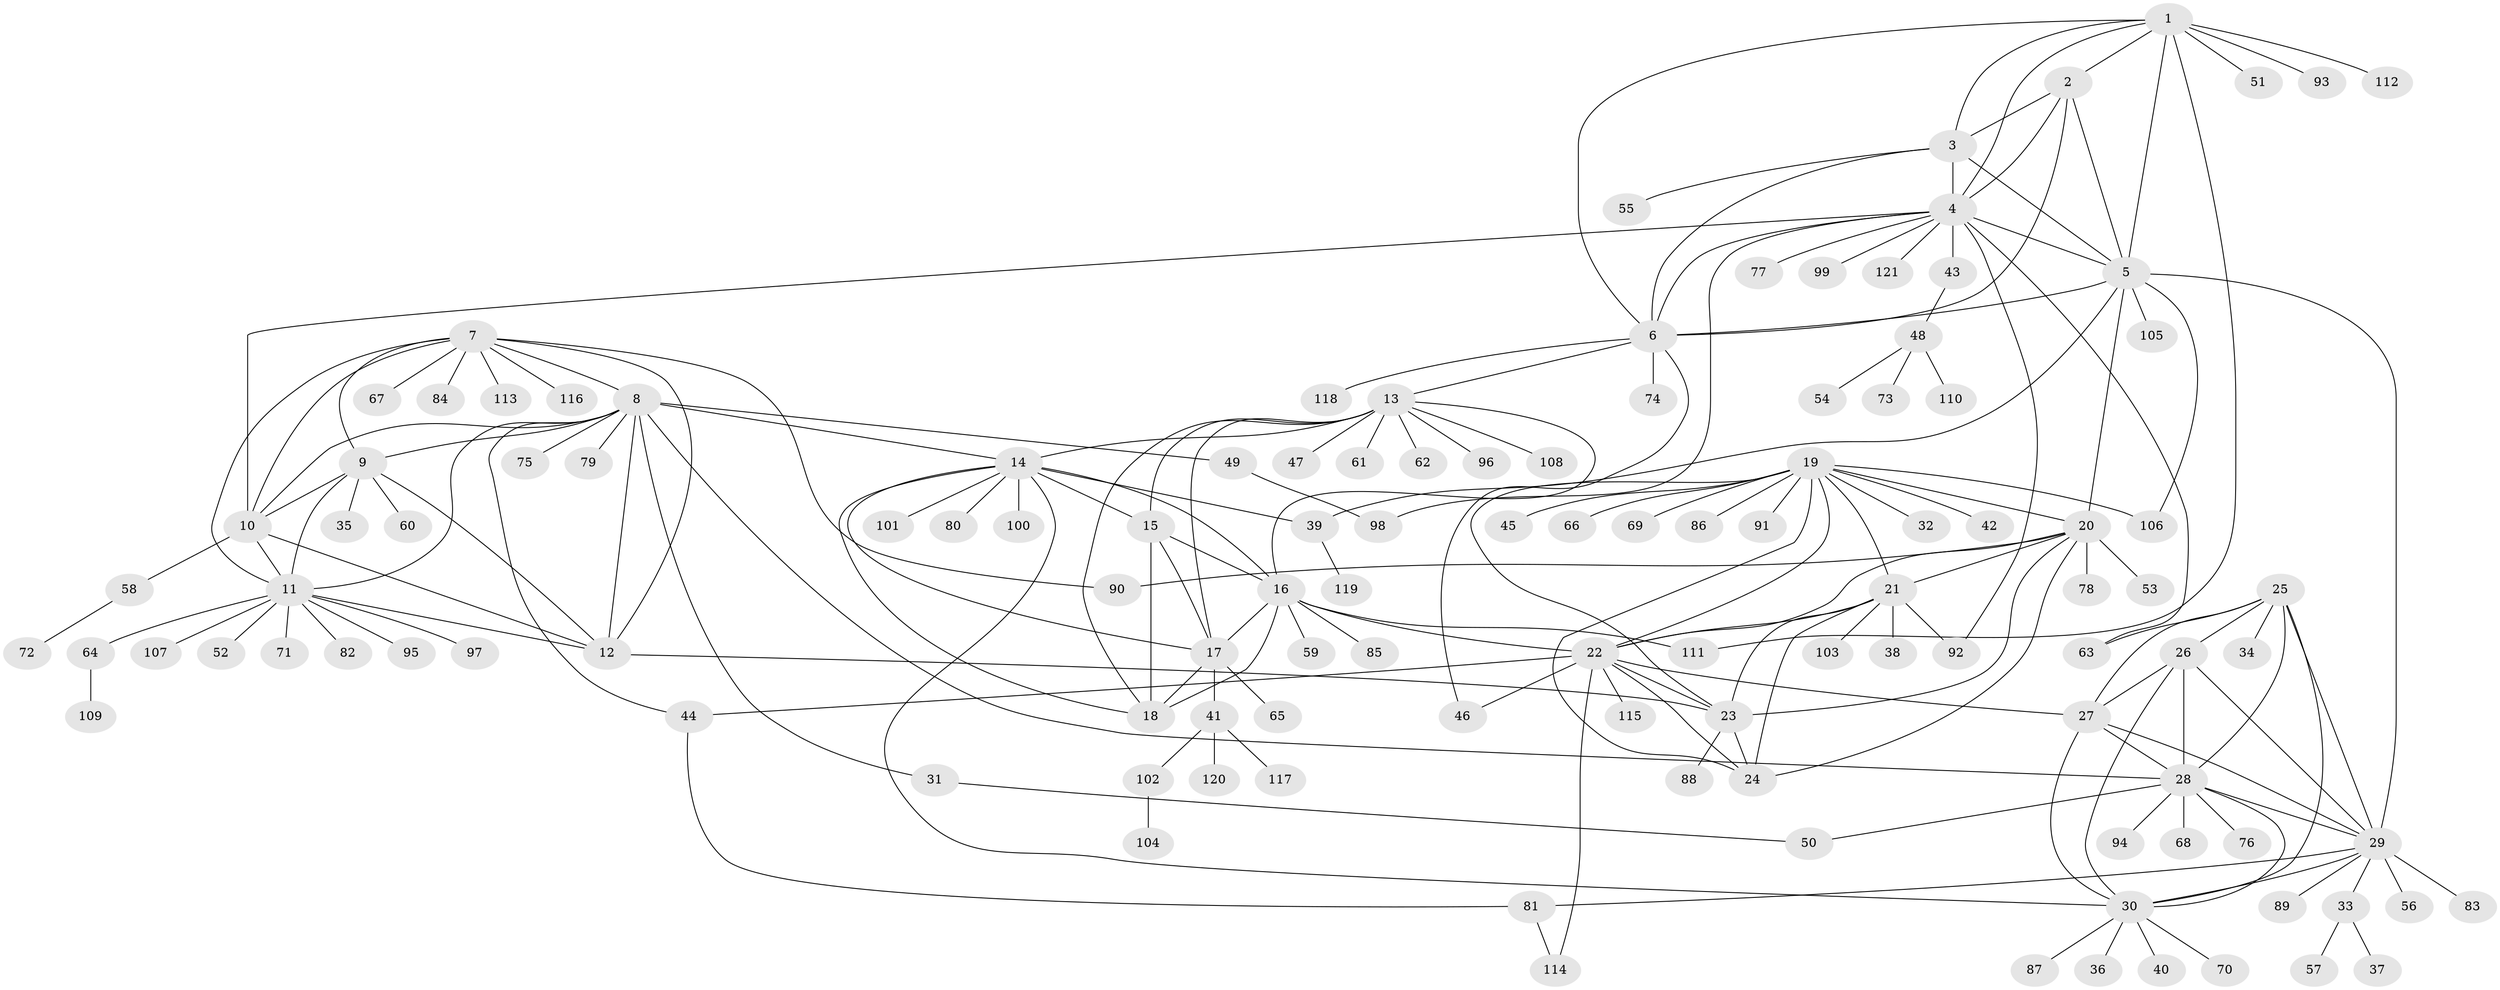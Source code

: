 // Generated by graph-tools (version 1.1) at 2025/37/03/09/25 02:37:13]
// undirected, 121 vertices, 188 edges
graph export_dot {
graph [start="1"]
  node [color=gray90,style=filled];
  1;
  2;
  3;
  4;
  5;
  6;
  7;
  8;
  9;
  10;
  11;
  12;
  13;
  14;
  15;
  16;
  17;
  18;
  19;
  20;
  21;
  22;
  23;
  24;
  25;
  26;
  27;
  28;
  29;
  30;
  31;
  32;
  33;
  34;
  35;
  36;
  37;
  38;
  39;
  40;
  41;
  42;
  43;
  44;
  45;
  46;
  47;
  48;
  49;
  50;
  51;
  52;
  53;
  54;
  55;
  56;
  57;
  58;
  59;
  60;
  61;
  62;
  63;
  64;
  65;
  66;
  67;
  68;
  69;
  70;
  71;
  72;
  73;
  74;
  75;
  76;
  77;
  78;
  79;
  80;
  81;
  82;
  83;
  84;
  85;
  86;
  87;
  88;
  89;
  90;
  91;
  92;
  93;
  94;
  95;
  96;
  97;
  98;
  99;
  100;
  101;
  102;
  103;
  104;
  105;
  106;
  107;
  108;
  109;
  110;
  111;
  112;
  113;
  114;
  115;
  116;
  117;
  118;
  119;
  120;
  121;
  1 -- 2;
  1 -- 3;
  1 -- 4;
  1 -- 5;
  1 -- 6;
  1 -- 51;
  1 -- 93;
  1 -- 111;
  1 -- 112;
  2 -- 3;
  2 -- 4;
  2 -- 5;
  2 -- 6;
  3 -- 4;
  3 -- 5;
  3 -- 6;
  3 -- 55;
  4 -- 5;
  4 -- 6;
  4 -- 10;
  4 -- 43;
  4 -- 63;
  4 -- 77;
  4 -- 92;
  4 -- 98;
  4 -- 99;
  4 -- 121;
  5 -- 6;
  5 -- 20;
  5 -- 29;
  5 -- 39;
  5 -- 105;
  5 -- 106;
  6 -- 13;
  6 -- 46;
  6 -- 74;
  6 -- 118;
  7 -- 8;
  7 -- 9;
  7 -- 10;
  7 -- 11;
  7 -- 12;
  7 -- 67;
  7 -- 84;
  7 -- 90;
  7 -- 113;
  7 -- 116;
  8 -- 9;
  8 -- 10;
  8 -- 11;
  8 -- 12;
  8 -- 14;
  8 -- 28;
  8 -- 31;
  8 -- 44;
  8 -- 49;
  8 -- 75;
  8 -- 79;
  9 -- 10;
  9 -- 11;
  9 -- 12;
  9 -- 35;
  9 -- 60;
  10 -- 11;
  10 -- 12;
  10 -- 58;
  11 -- 12;
  11 -- 52;
  11 -- 64;
  11 -- 71;
  11 -- 82;
  11 -- 95;
  11 -- 97;
  11 -- 107;
  12 -- 23;
  13 -- 14;
  13 -- 15;
  13 -- 16;
  13 -- 17;
  13 -- 18;
  13 -- 47;
  13 -- 61;
  13 -- 62;
  13 -- 96;
  13 -- 108;
  14 -- 15;
  14 -- 16;
  14 -- 17;
  14 -- 18;
  14 -- 30;
  14 -- 39;
  14 -- 80;
  14 -- 100;
  14 -- 101;
  15 -- 16;
  15 -- 17;
  15 -- 18;
  16 -- 17;
  16 -- 18;
  16 -- 22;
  16 -- 59;
  16 -- 85;
  16 -- 111;
  17 -- 18;
  17 -- 41;
  17 -- 65;
  19 -- 20;
  19 -- 21;
  19 -- 22;
  19 -- 23;
  19 -- 24;
  19 -- 32;
  19 -- 42;
  19 -- 45;
  19 -- 66;
  19 -- 69;
  19 -- 86;
  19 -- 91;
  19 -- 106;
  20 -- 21;
  20 -- 22;
  20 -- 23;
  20 -- 24;
  20 -- 53;
  20 -- 78;
  20 -- 90;
  21 -- 22;
  21 -- 23;
  21 -- 24;
  21 -- 38;
  21 -- 92;
  21 -- 103;
  22 -- 23;
  22 -- 24;
  22 -- 27;
  22 -- 44;
  22 -- 46;
  22 -- 114;
  22 -- 115;
  23 -- 24;
  23 -- 88;
  25 -- 26;
  25 -- 27;
  25 -- 28;
  25 -- 29;
  25 -- 30;
  25 -- 34;
  25 -- 63;
  26 -- 27;
  26 -- 28;
  26 -- 29;
  26 -- 30;
  27 -- 28;
  27 -- 29;
  27 -- 30;
  28 -- 29;
  28 -- 30;
  28 -- 50;
  28 -- 68;
  28 -- 76;
  28 -- 94;
  29 -- 30;
  29 -- 33;
  29 -- 56;
  29 -- 81;
  29 -- 83;
  29 -- 89;
  30 -- 36;
  30 -- 40;
  30 -- 70;
  30 -- 87;
  31 -- 50;
  33 -- 37;
  33 -- 57;
  39 -- 119;
  41 -- 102;
  41 -- 117;
  41 -- 120;
  43 -- 48;
  44 -- 81;
  48 -- 54;
  48 -- 73;
  48 -- 110;
  49 -- 98;
  58 -- 72;
  64 -- 109;
  81 -- 114;
  102 -- 104;
}
